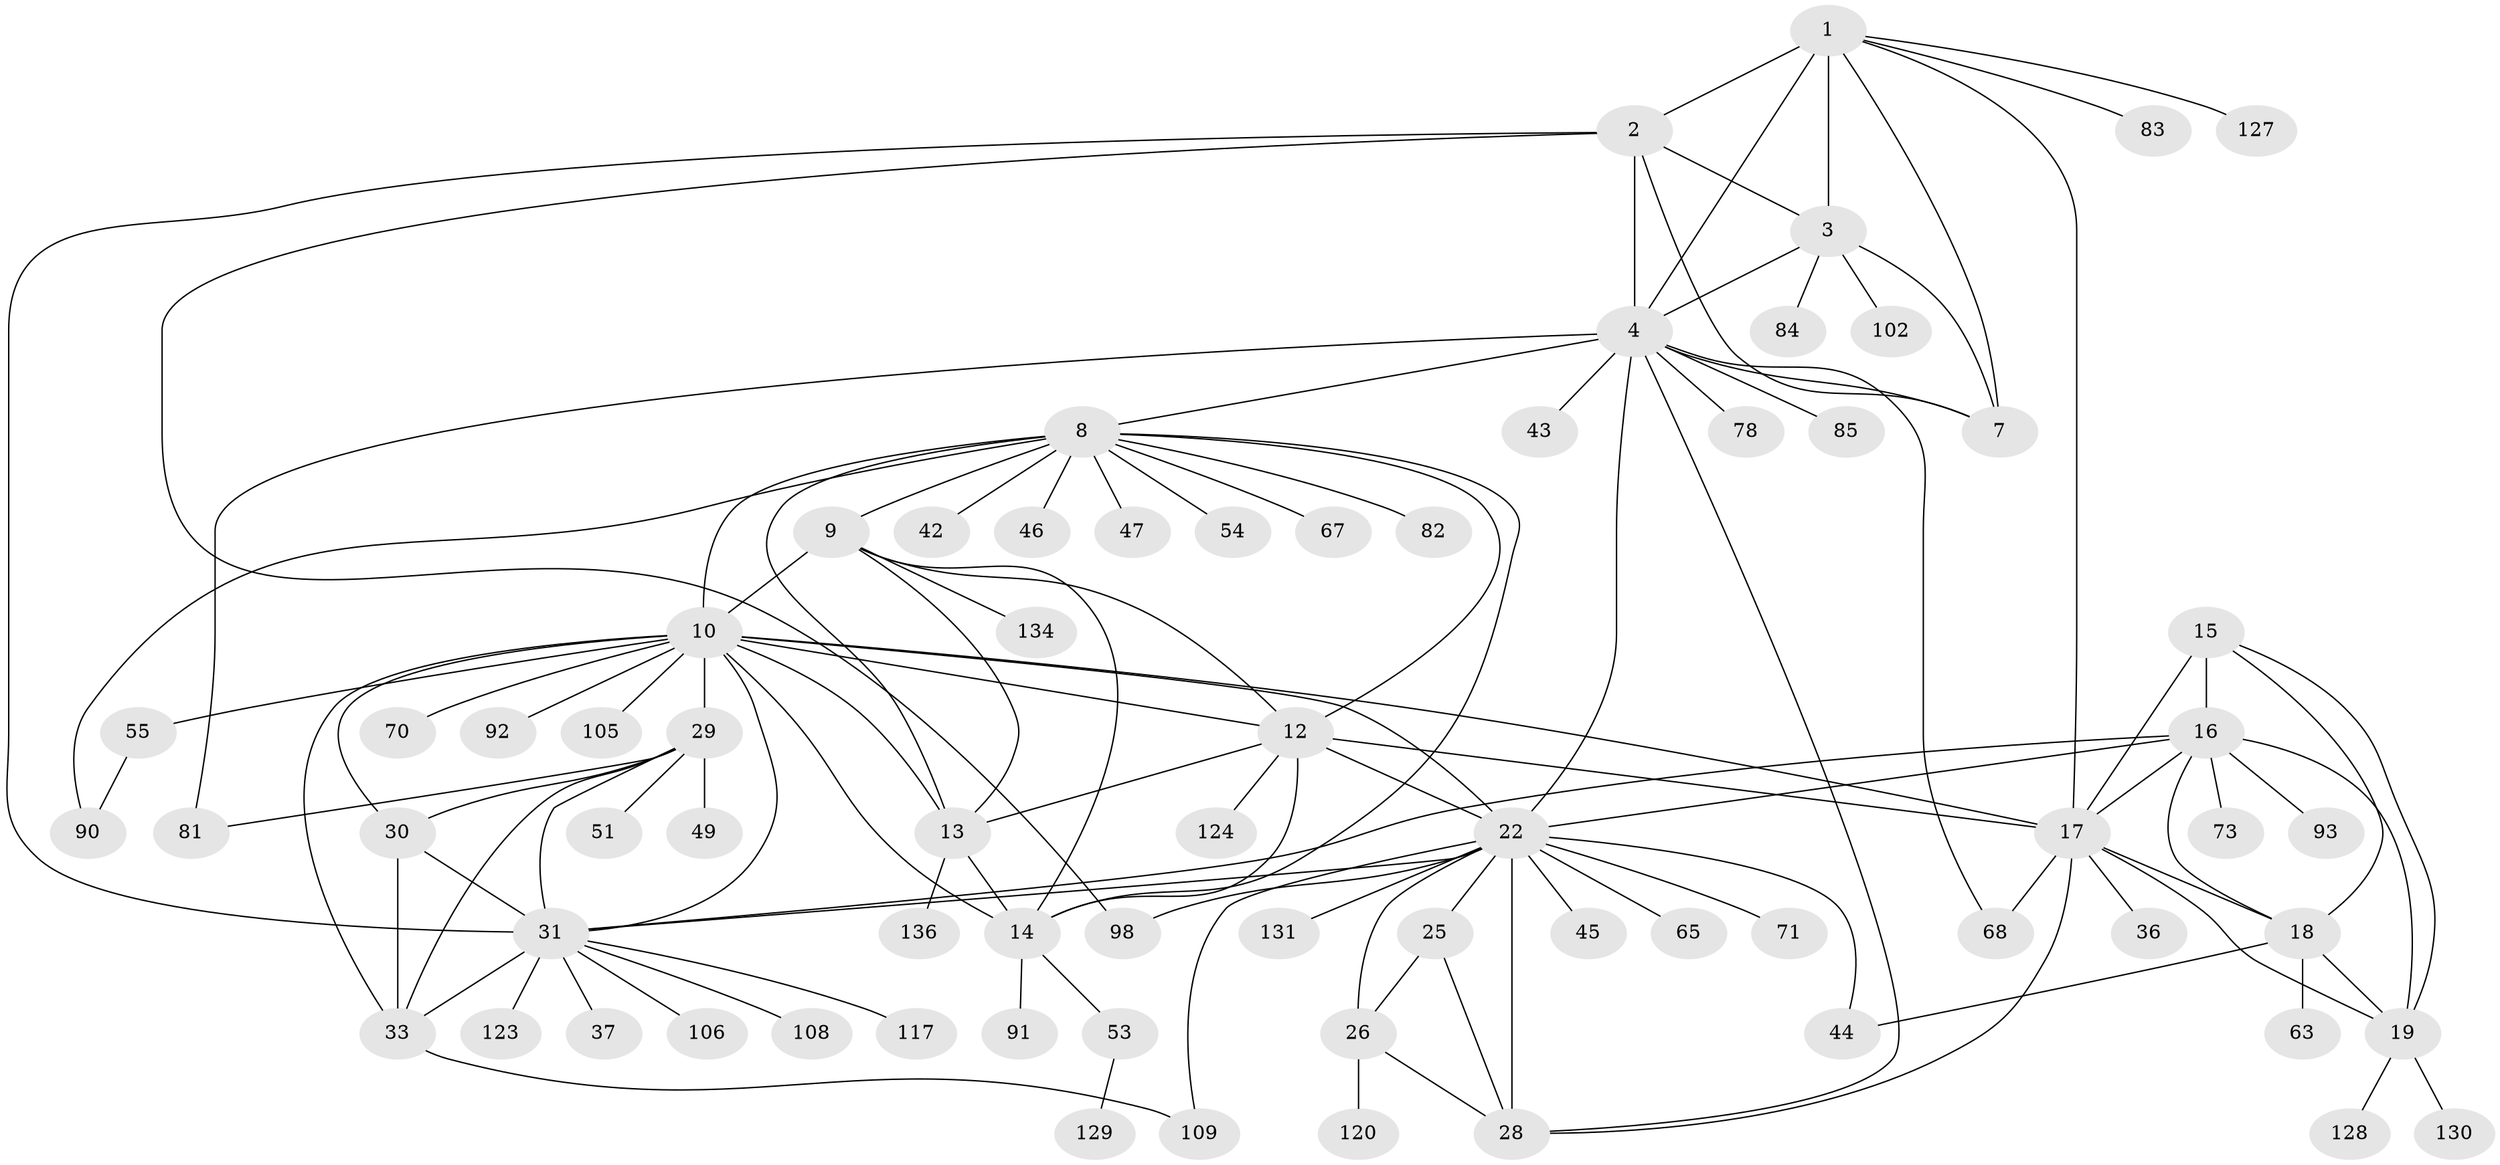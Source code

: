 // original degree distribution, {10: 0.027972027972027972, 8: 0.04895104895104895, 9: 0.08391608391608392, 14: 0.02097902097902098, 7: 0.027972027972027972, 13: 0.006993006993006993, 11: 0.013986013986013986, 12: 0.013986013986013986, 1: 0.5804195804195804, 2: 0.14685314685314685, 3: 0.027972027972027972}
// Generated by graph-tools (version 1.1) at 2025/16/03/09/25 04:16:02]
// undirected, 71 vertices, 117 edges
graph export_dot {
graph [start="1"]
  node [color=gray90,style=filled];
  1 [super="+77"];
  2;
  3 [super="+40"];
  4 [super="+6+95+142+5"];
  7 [super="+64+132"];
  8 [super="+11"];
  9;
  10 [super="+34+135+113"];
  12;
  13;
  14 [super="+69"];
  15 [super="+21+116+125+74"];
  16;
  17 [super="+97+111+20"];
  18 [super="+52+96+48+60"];
  19;
  22 [super="+101+24+23"];
  25 [super="+143+41+59"];
  26;
  28 [super="+94"];
  29 [super="+119+38+35"];
  30 [super="+61+121+126+133"];
  31 [super="+32"];
  33;
  36;
  37 [super="+110"];
  42;
  43 [super="+57"];
  44;
  45;
  46;
  47;
  49 [super="+80"];
  51;
  53;
  54;
  55 [super="+79"];
  63;
  65;
  67;
  68;
  70;
  71 [super="+122"];
  73;
  78;
  81;
  82 [super="+140+115"];
  83;
  84 [super="+99"];
  85;
  90;
  91;
  92;
  93;
  98;
  102;
  105;
  106;
  108;
  109;
  117;
  120;
  123;
  124;
  127;
  128;
  129;
  130;
  131;
  134;
  136;
  1 -- 2;
  1 -- 3;
  1 -- 4 [weight=3];
  1 -- 7;
  1 -- 17;
  1 -- 83;
  1 -- 127;
  2 -- 3;
  2 -- 4 [weight=3];
  2 -- 7;
  2 -- 31;
  2 -- 98;
  3 -- 4 [weight=3];
  3 -- 7;
  3 -- 84;
  3 -- 102;
  4 -- 7 [weight=3];
  4 -- 68;
  4 -- 78;
  4 -- 81;
  4 -- 85;
  4 -- 8;
  4 -- 28;
  4 -- 43;
  4 -- 22;
  8 -- 9 [weight=2];
  8 -- 10 [weight=2];
  8 -- 12 [weight=2];
  8 -- 13 [weight=2];
  8 -- 14 [weight=2];
  8 -- 42;
  8 -- 67;
  8 -- 46;
  8 -- 47;
  8 -- 82;
  8 -- 54;
  8 -- 90;
  9 -- 10;
  9 -- 12;
  9 -- 13;
  9 -- 14;
  9 -- 134;
  10 -- 12;
  10 -- 13;
  10 -- 14;
  10 -- 33;
  10 -- 70;
  10 -- 105;
  10 -- 22 [weight=2];
  10 -- 55;
  10 -- 92;
  10 -- 29 [weight=2];
  10 -- 30;
  10 -- 31 [weight=2];
  10 -- 17;
  12 -- 13;
  12 -- 14;
  12 -- 17;
  12 -- 124;
  12 -- 22;
  13 -- 14;
  13 -- 136;
  14 -- 53;
  14 -- 91;
  15 -- 16 [weight=2];
  15 -- 17 [weight=4];
  15 -- 18 [weight=2];
  15 -- 19 [weight=2];
  16 -- 17 [weight=2];
  16 -- 18;
  16 -- 19;
  16 -- 31;
  16 -- 73;
  16 -- 93;
  16 -- 22;
  17 -- 18 [weight=2];
  17 -- 19 [weight=2];
  17 -- 68;
  17 -- 28;
  17 -- 36;
  18 -- 19;
  18 -- 44;
  18 -- 63;
  19 -- 128;
  19 -- 130;
  22 -- 25 [weight=4];
  22 -- 26 [weight=4];
  22 -- 28 [weight=4];
  22 -- 45;
  22 -- 65;
  22 -- 98;
  22 -- 131;
  22 -- 71;
  22 -- 44;
  22 -- 109;
  22 -- 31;
  25 -- 26;
  25 -- 28;
  26 -- 28;
  26 -- 120;
  29 -- 30 [weight=2];
  29 -- 31 [weight=4];
  29 -- 33 [weight=2];
  29 -- 49;
  29 -- 81;
  29 -- 51;
  30 -- 31 [weight=2];
  30 -- 33;
  31 -- 33 [weight=2];
  31 -- 123;
  31 -- 37;
  31 -- 106;
  31 -- 108;
  31 -- 117;
  33 -- 109;
  53 -- 129;
  55 -- 90;
}
